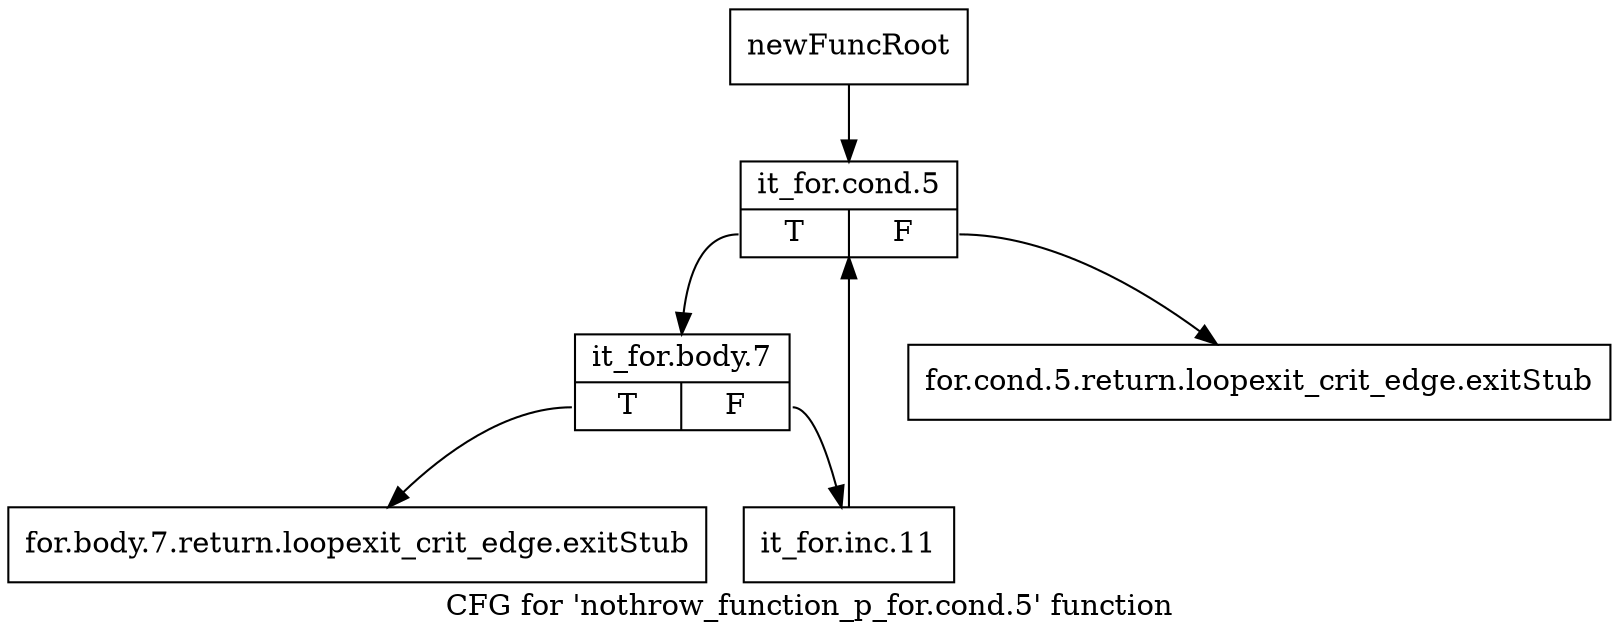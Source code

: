 digraph "CFG for 'nothrow_function_p_for.cond.5' function" {
	label="CFG for 'nothrow_function_p_for.cond.5' function";

	Node0xacb6010 [shape=record,label="{newFuncRoot}"];
	Node0xacb6010 -> Node0xacb6560;
	Node0xacb6060 [shape=record,label="{for.cond.5.return.loopexit_crit_edge.exitStub}"];
	Node0xacb6510 [shape=record,label="{for.body.7.return.loopexit_crit_edge.exitStub}"];
	Node0xacb6560 [shape=record,label="{it_for.cond.5|{<s0>T|<s1>F}}"];
	Node0xacb6560:s0 -> Node0xacb65b0;
	Node0xacb6560:s1 -> Node0xacb6060;
	Node0xacb65b0 [shape=record,label="{it_for.body.7|{<s0>T|<s1>F}}"];
	Node0xacb65b0:s0 -> Node0xacb6510;
	Node0xacb65b0:s1 -> Node0xacb6600;
	Node0xacb6600 [shape=record,label="{it_for.inc.11}"];
	Node0xacb6600 -> Node0xacb6560;
}
